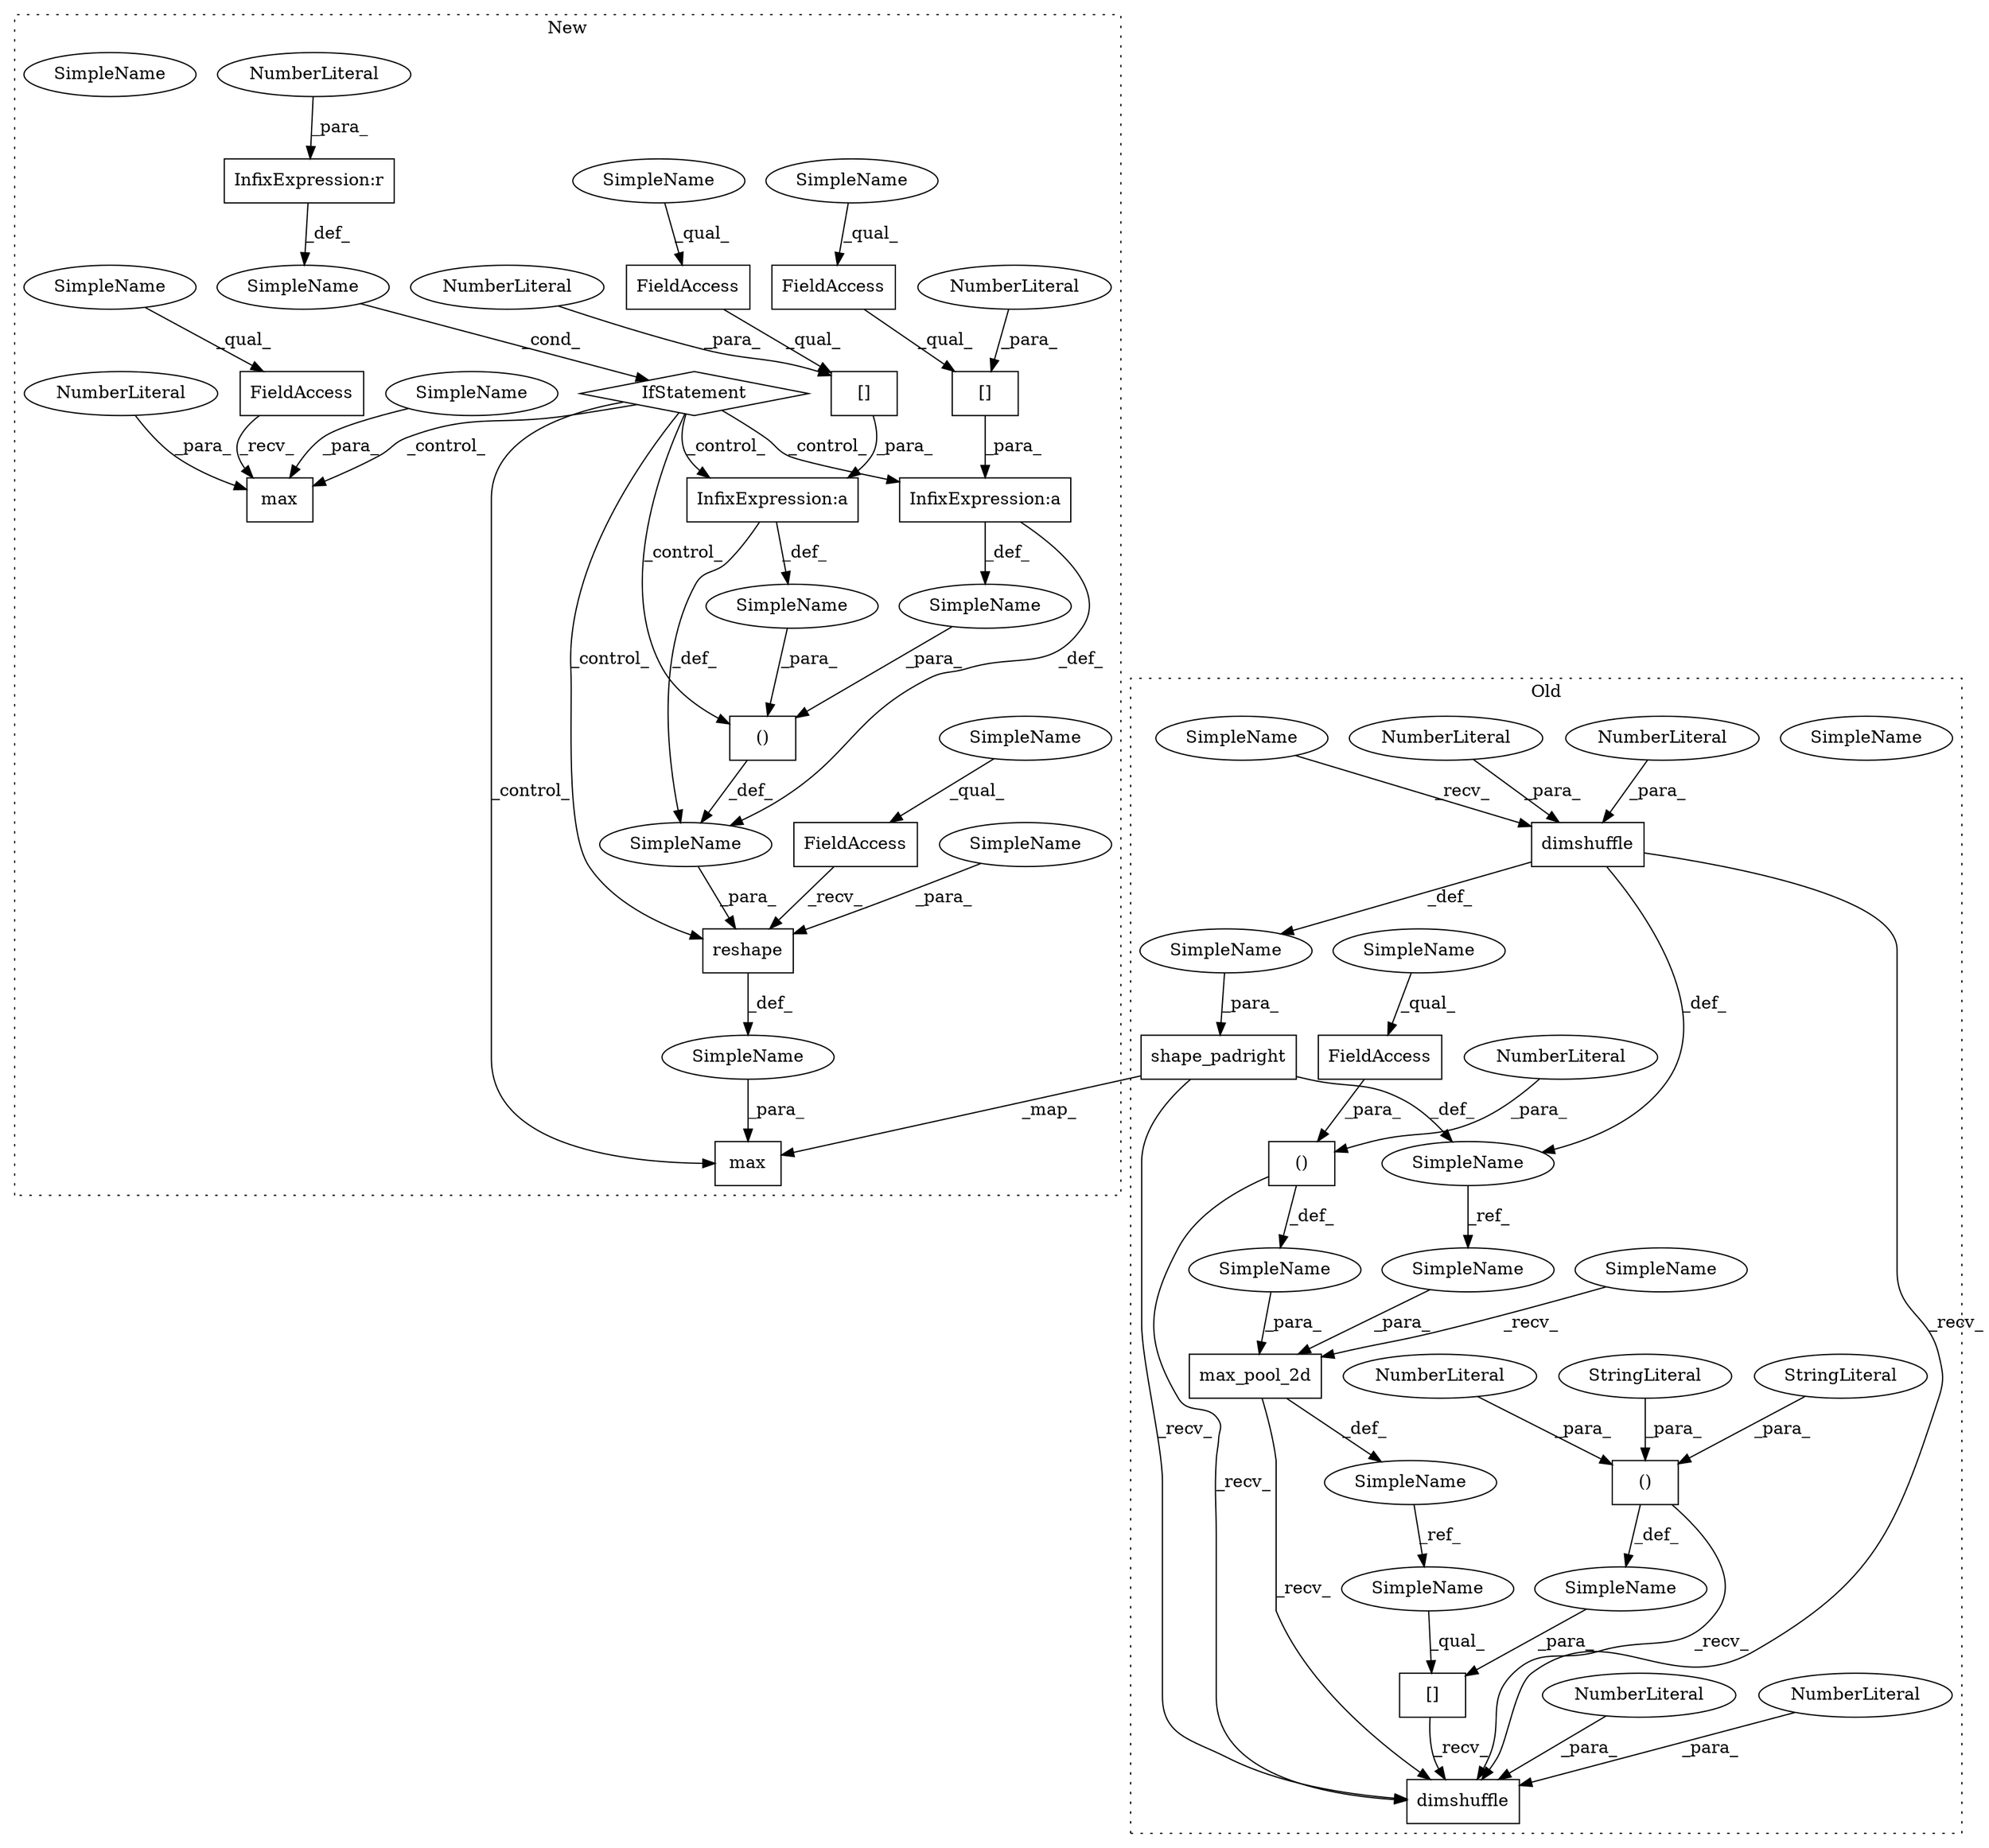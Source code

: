 digraph G {
subgraph cluster0 {
1 [label="shape_padright" a="32" s="4758,4797" l="15,1" shape="box"];
4 [label="[]" a="2" s="4908,4979" l="12,2" shape="box"];
5 [label="()" a="106" s="4852" l="35" shape="box"];
6 [label="NumberLiteral" a="34" s="4886" l="1" shape="ellipse"];
7 [label="()" a="106" s="4920" l="59" shape="box"];
8 [label="NumberLiteral" a="34" s="4920" l="1" shape="ellipse"];
19 [label="SimpleName" a="42" s="4804" l="6" shape="ellipse"];
20 [label="SimpleName" a="42" s="" l="" shape="ellipse"];
23 [label="SimpleName" a="42" s="" l="" shape="ellipse"];
28 [label="max_pool_2d" a="32" s="4822,4894" l="12,1" shape="box"];
31 [label="FieldAccess" a="22" s="4852" l="21" shape="box"];
32 [label="SimpleName" a="42" s="4852" l="4" shape="ellipse"];
35 [label="dimshuffle" a="32" s="4982,4996" l="11,1" shape="box"];
36 [label="NumberLiteral" a="34" s="4993" l="1" shape="ellipse"];
37 [label="NumberLiteral" a="34" s="4995" l="1" shape="ellipse"];
39 [label="dimshuffle" a="32" s="4780,4794" l="11,1" shape="box"];
40 [label="NumberLiteral" a="34" s="4793" l="1" shape="ellipse"];
41 [label="NumberLiteral" a="34" s="4791" l="1" shape="ellipse"];
43 [label="SimpleName" a="42" s="" l="" shape="ellipse"];
44 [label="SimpleName" a="42" s="4731" l="12" shape="ellipse"];
45 [label="StringLiteral" a="45" s="4963" l="16" shape="ellipse"];
46 [label="StringLiteral" a="45" s="4934" l="16" shape="ellipse"];
47 [label="SimpleName" a="42" s="4773" l="6" shape="ellipse"];
50 [label="SimpleName" a="42" s="4908" l="6" shape="ellipse"];
55 [label="SimpleName" a="42" s="4834" l="12" shape="ellipse"];
56 [label="SimpleName" a="42" s="4852" l="4" shape="ellipse"];
57 [label="SimpleName" a="42" s="4811" l="10" shape="ellipse"];
label = "Old";
style="dotted";
}
subgraph cluster1 {
2 [label="max" a="32" s="4723,4842" l="4,1" shape="box"];
3 [label="()" a="106" s="4763" l="75" shape="box"];
9 [label="InfixExpression:r" a="27" s="4688" l="3" shape="box"];
10 [label="NumberLiteral" a="34" s="4691" l="1" shape="ellipse"];
11 [label="InfixExpression:a" a="27" s="4779" l="3" shape="box"];
12 [label="InfixExpression:a" a="27" s="4823" l="3" shape="box"];
13 [label="[]" a="2" s="4764,4778" l="13,1" shape="box"];
14 [label="NumberLiteral" a="34" s="4777" l="1" shape="ellipse"];
15 [label="[]" a="2" s="4808,4822" l="13,1" shape="box"];
16 [label="NumberLiteral" a="34" s="4821" l="1" shape="ellipse"];
17 [label="max" a="32" s="4886,4898" l="4,1" shape="box"];
18 [label="NumberLiteral" a="34" s="4897" l="1" shape="ellipse"];
21 [label="SimpleName" a="42" s="" l="" shape="ellipse"];
22 [label="SimpleName" a="42" s="" l="" shape="ellipse"];
24 [label="SimpleName" a="42" s="" l="" shape="ellipse"];
25 [label="SimpleName" a="42" s="" l="" shape="ellipse"];
26 [label="reshape" a="32" s="4741,4838" l="8,2" shape="box"];
27 [label="SimpleName" a="42" s="" l="" shape="ellipse"];
29 [label="FieldAccess" a="22" s="4872" l="13" shape="box"];
30 [label="SimpleName" a="42" s="4872" l="6" shape="ellipse"];
33 [label="FieldAccess" a="22" s="4727" l="13" shape="box"];
34 [label="FieldAccess" a="22" s="4764" l="12" shape="box"];
38 [label="FieldAccess" a="22" s="4808" l="12" shape="box"];
42 [label="IfStatement" a="25" s="4673,4692" l="4,2" shape="diamond"];
48 [label="SimpleName" a="42" s="4872" l="6" shape="ellipse"];
49 [label="SimpleName" a="42" s="4727" l="6" shape="ellipse"];
51 [label="SimpleName" a="42" s="4749" l="6" shape="ellipse"];
52 [label="SimpleName" a="42" s="4764" l="6" shape="ellipse"];
53 [label="SimpleName" a="42" s="4890" l="6" shape="ellipse"];
54 [label="SimpleName" a="42" s="4808" l="6" shape="ellipse"];
label = "New";
style="dotted";
}
1 -> 35 [label="_recv_"];
1 -> 2 [label="_map_"];
1 -> 44 [label="_def_"];
3 -> 27 [label="_def_"];
4 -> 35 [label="_recv_"];
5 -> 35 [label="_recv_"];
5 -> 43 [label="_def_"];
6 -> 5 [label="_para_"];
7 -> 23 [label="_def_"];
7 -> 35 [label="_recv_"];
8 -> 7 [label="_para_"];
9 -> 24 [label="_def_"];
10 -> 9 [label="_para_"];
11 -> 27 [label="_def_"];
11 -> 21 [label="_def_"];
12 -> 27 [label="_def_"];
12 -> 22 [label="_def_"];
13 -> 11 [label="_para_"];
14 -> 13 [label="_para_"];
15 -> 12 [label="_para_"];
16 -> 15 [label="_para_"];
18 -> 17 [label="_para_"];
19 -> 50 [label="_ref_"];
20 -> 1 [label="_para_"];
21 -> 3 [label="_para_"];
22 -> 3 [label="_para_"];
23 -> 4 [label="_para_"];
24 -> 42 [label="_cond_"];
25 -> 2 [label="_para_"];
26 -> 25 [label="_def_"];
27 -> 26 [label="_para_"];
28 -> 19 [label="_def_"];
28 -> 35 [label="_recv_"];
29 -> 17 [label="_recv_"];
31 -> 5 [label="_para_"];
33 -> 26 [label="_recv_"];
34 -> 13 [label="_qual_"];
36 -> 35 [label="_para_"];
37 -> 35 [label="_para_"];
38 -> 15 [label="_qual_"];
39 -> 20 [label="_def_"];
39 -> 35 [label="_recv_"];
39 -> 44 [label="_def_"];
40 -> 39 [label="_para_"];
41 -> 39 [label="_para_"];
42 -> 11 [label="_control_"];
42 -> 12 [label="_control_"];
42 -> 2 [label="_control_"];
42 -> 17 [label="_control_"];
42 -> 26 [label="_control_"];
42 -> 3 [label="_control_"];
43 -> 28 [label="_para_"];
44 -> 55 [label="_ref_"];
45 -> 7 [label="_para_"];
46 -> 7 [label="_para_"];
47 -> 39 [label="_recv_"];
48 -> 29 [label="_qual_"];
49 -> 33 [label="_qual_"];
50 -> 4 [label="_qual_"];
51 -> 26 [label="_para_"];
52 -> 34 [label="_qual_"];
53 -> 17 [label="_para_"];
54 -> 38 [label="_qual_"];
55 -> 28 [label="_para_"];
56 -> 31 [label="_qual_"];
57 -> 28 [label="_recv_"];
}